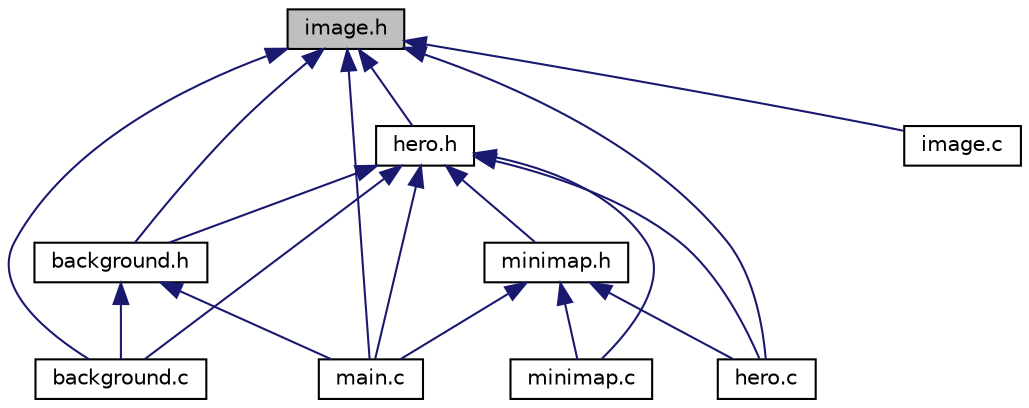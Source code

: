 digraph "image.h"
{
  edge [fontname="Helvetica",fontsize="10",labelfontname="Helvetica",labelfontsize="10"];
  node [fontname="Helvetica",fontsize="10",shape=record];
  Node5 [label="image.h",height=0.2,width=0.4,color="black", fillcolor="grey75", style="filled", fontcolor="black"];
  Node5 -> Node6 [dir="back",color="midnightblue",fontsize="10",style="solid"];
  Node6 [label="background.h",height=0.2,width=0.4,color="black", fillcolor="white", style="filled",URL="$background_8h.html",tooltip="background file "];
  Node6 -> Node7 [dir="back",color="midnightblue",fontsize="10",style="solid"];
  Node7 [label="background.c",height=0.2,width=0.4,color="black", fillcolor="white", style="filled",URL="$background_8c.html",tooltip="background file "];
  Node6 -> Node8 [dir="back",color="midnightblue",fontsize="10",style="solid"];
  Node8 [label="main.c",height=0.2,width=0.4,color="black", fillcolor="white", style="filled",URL="$main_8c.html",tooltip="Testing Program. "];
  Node5 -> Node9 [dir="back",color="midnightblue",fontsize="10",style="solid"];
  Node9 [label="hero.h",height=0.2,width=0.4,color="black", fillcolor="white", style="filled",URL="$hero_8h.html",tooltip="hero file "];
  Node9 -> Node6 [dir="back",color="midnightblue",fontsize="10",style="solid"];
  Node9 -> Node7 [dir="back",color="midnightblue",fontsize="10",style="solid"];
  Node9 -> Node10 [dir="back",color="midnightblue",fontsize="10",style="solid"];
  Node10 [label="hero.c",height=0.2,width=0.4,color="black", fillcolor="white", style="filled",URL="$hero_8c.html",tooltip="hero file "];
  Node9 -> Node11 [dir="back",color="midnightblue",fontsize="10",style="solid"];
  Node11 [label="minimap.h",height=0.2,width=0.4,color="black", fillcolor="white", style="filled",URL="$minimap_8h.html",tooltip="minimap file "];
  Node11 -> Node10 [dir="back",color="midnightblue",fontsize="10",style="solid"];
  Node11 -> Node8 [dir="back",color="midnightblue",fontsize="10",style="solid"];
  Node11 -> Node12 [dir="back",color="midnightblue",fontsize="10",style="solid"];
  Node12 [label="minimap.c",height=0.2,width=0.4,color="black", fillcolor="white", style="filled",URL="$minimap_8c.html",tooltip="minimap file "];
  Node9 -> Node8 [dir="back",color="midnightblue",fontsize="10",style="solid"];
  Node9 -> Node12 [dir="back",color="midnightblue",fontsize="10",style="solid"];
  Node5 -> Node7 [dir="back",color="midnightblue",fontsize="10",style="solid"];
  Node5 -> Node10 [dir="back",color="midnightblue",fontsize="10",style="solid"];
  Node5 -> Node13 [dir="back",color="midnightblue",fontsize="10",style="solid"];
  Node13 [label="image.c",height=0.2,width=0.4,color="black", fillcolor="white", style="filled",URL="$image_8c.html",tooltip="image file "];
  Node5 -> Node8 [dir="back",color="midnightblue",fontsize="10",style="solid"];
}
